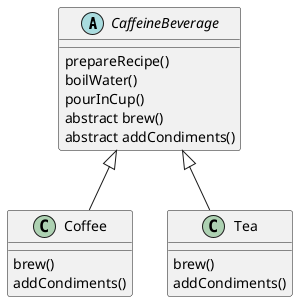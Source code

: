 @startuml
    abstract class CaffeineBeverage{
        prepareRecipe()
        boilWater()
        pourInCup()
        abstract brew()
        abstract addCondiments()
    }

    class Coffee{
        brew()
        addCondiments()
    }

    CaffeineBeverage <|-- Coffee

    class Tea{
        brew()
        addCondiments()
    }

    CaffeineBeverage <|-- Tea


@enduml